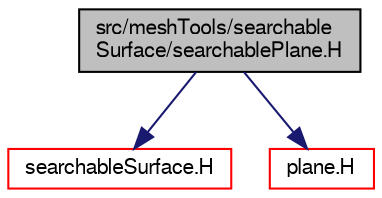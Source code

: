 digraph "src/meshTools/searchableSurface/searchablePlane.H"
{
  bgcolor="transparent";
  edge [fontname="FreeSans",fontsize="10",labelfontname="FreeSans",labelfontsize="10"];
  node [fontname="FreeSans",fontsize="10",shape=record];
  Node0 [label="src/meshTools/searchable\lSurface/searchablePlane.H",height=0.2,width=0.4,color="black", fillcolor="grey75", style="filled", fontcolor="black"];
  Node0 -> Node1 [color="midnightblue",fontsize="10",style="solid",fontname="FreeSans"];
  Node1 [label="searchableSurface.H",height=0.2,width=0.4,color="red",URL="$a07820.html"];
  Node0 -> Node162 [color="midnightblue",fontsize="10",style="solid",fontname="FreeSans"];
  Node162 [label="plane.H",height=0.2,width=0.4,color="red",URL="$a12056.html"];
}

